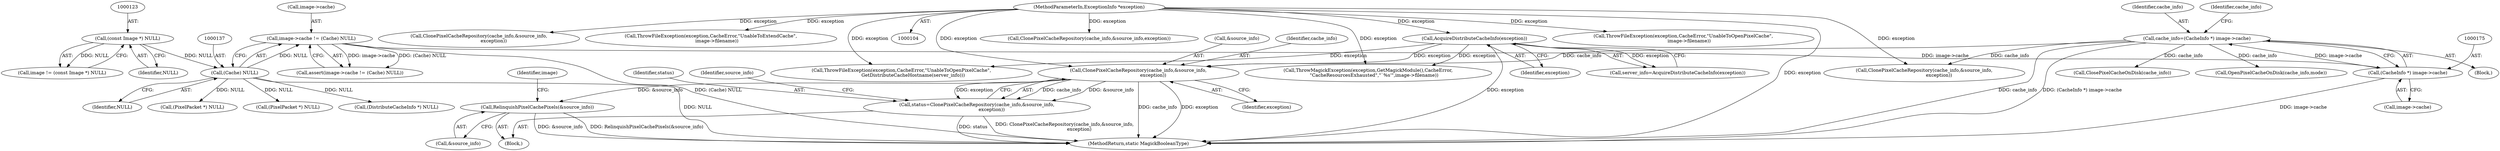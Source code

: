 digraph "0_ImageMagick_4e81ce8b07219c69a9aeccb0f7f7b927ca6db74c_0@pointer" {
"1000718" [label="(Call,ClonePixelCacheRepository(cache_info,&source_info,\n                    exception))"];
"1000172" [label="(Call,cache_info=(CacheInfo *) image->cache)"];
"1000174" [label="(Call,(CacheInfo *) image->cache)"];
"1000132" [label="(Call,image->cache != (Cache) NULL)"];
"1000136" [label="(Call,(Cache) NULL)"];
"1000122" [label="(Call,(const Image *) NULL)"];
"1000630" [label="(Call,AcquireDistributeCacheInfo(exception))"];
"1000107" [label="(MethodParameterIn,ExceptionInfo *exception)"];
"1000716" [label="(Call,status=ClonePixelCacheRepository(cache_info,&source_info,\n                    exception))"];
"1000723" [label="(Call,RelinquishPixelCachePixels(&source_info))"];
"1001123" [label="(Call,ClonePixelCacheRepository(cache_info,&source_info,exception))"];
"1000138" [label="(Identifier,NULL)"];
"1000649" [label="(Call,ThrowFileException(exception,CacheError,\"UnableToOpenPixelCache\",\n                GetDistributeCacheHostname(server_info)))"];
"1000516" [label="(Call,ClonePixelCacheRepository(cache_info,&source_info,\n                    exception))"];
"1000108" [label="(Block,)"];
"1000173" [label="(Identifier,cache_info)"];
"1000136" [label="(Call,(Cache) NULL)"];
"1000820" [label="(Call,ClosePixelCacheOnDisk(cache_info))"];
"1000176" [label="(Call,image->cache)"];
"1000840" [label="(Call,ThrowFileException(exception,CacheError,\"UnableToOpenPixelCache\",\n        image->filename))"];
"1000729" [label="(Identifier,image)"];
"1000630" [label="(Call,AcquireDistributeCacheInfo(exception))"];
"1000124" [label="(Identifier,NULL)"];
"1000628" [label="(Call,server_info=AcquireDistributeCacheInfo(exception))"];
"1000174" [label="(Call,(CacheInfo *) image->cache)"];
"1001191" [label="(MethodReturn,static MagickBooleanType)"];
"1000131" [label="(Call,assert(image->cache != (Cache) NULL))"];
"1000715" [label="(Block,)"];
"1000133" [label="(Call,image->cache)"];
"1000107" [label="(MethodParameterIn,ExceptionInfo *exception)"];
"1000717" [label="(Identifier,status)"];
"1000122" [label="(Call,(const Image *) NULL)"];
"1000718" [label="(Call,ClonePixelCacheRepository(cache_info,&source_info,\n                    exception))"];
"1000720" [label="(Call,&source_info)"];
"1000716" [label="(Call,status=ClonePixelCacheRepository(cache_info,&source_info,\n                    exception))"];
"1001037" [label="(Call,ClonePixelCacheRepository(cache_info,&source_info,\n                    exception))"];
"1000968" [label="(Call,(PixelPacket *) NULL)"];
"1000132" [label="(Call,image->cache != (Cache) NULL)"];
"1000120" [label="(Call,image != (const Image *) NULL)"];
"1000724" [label="(Call,&source_info)"];
"1000725" [label="(Identifier,source_info)"];
"1000719" [label="(Identifier,cache_info)"];
"1000867" [label="(Call,ThrowFileException(exception,CacheError,\"UnableToExtendCache\",\n        image->filename))"];
"1000796" [label="(Call,ThrowMagickException(exception,GetMagickModule(),CacheError,\n        \"CacheResourcesExhausted\",\"`%s'\",image->filename))"];
"1000722" [label="(Identifier,exception)"];
"1000830" [label="(Call,OpenPixelCacheOnDisk(cache_info,mode))"];
"1000455" [label="(Call,(PixelPacket *) NULL)"];
"1000631" [label="(Identifier,exception)"];
"1000182" [label="(Identifier,cache_info)"];
"1000723" [label="(Call,RelinquishPixelCachePixels(&source_info))"];
"1000635" [label="(Call,(DistributeCacheInfo *) NULL)"];
"1000172" [label="(Call,cache_info=(CacheInfo *) image->cache)"];
"1000718" -> "1000716"  [label="AST: "];
"1000718" -> "1000722"  [label="CFG: "];
"1000719" -> "1000718"  [label="AST: "];
"1000720" -> "1000718"  [label="AST: "];
"1000722" -> "1000718"  [label="AST: "];
"1000716" -> "1000718"  [label="CFG: "];
"1000718" -> "1001191"  [label="DDG: cache_info"];
"1000718" -> "1001191"  [label="DDG: exception"];
"1000718" -> "1000716"  [label="DDG: cache_info"];
"1000718" -> "1000716"  [label="DDG: &source_info"];
"1000718" -> "1000716"  [label="DDG: exception"];
"1000172" -> "1000718"  [label="DDG: cache_info"];
"1000630" -> "1000718"  [label="DDG: exception"];
"1000107" -> "1000718"  [label="DDG: exception"];
"1000718" -> "1000723"  [label="DDG: &source_info"];
"1000172" -> "1000108"  [label="AST: "];
"1000172" -> "1000174"  [label="CFG: "];
"1000173" -> "1000172"  [label="AST: "];
"1000174" -> "1000172"  [label="AST: "];
"1000182" -> "1000172"  [label="CFG: "];
"1000172" -> "1001191"  [label="DDG: cache_info"];
"1000172" -> "1001191"  [label="DDG: (CacheInfo *) image->cache"];
"1000174" -> "1000172"  [label="DDG: image->cache"];
"1000172" -> "1000516"  [label="DDG: cache_info"];
"1000172" -> "1000820"  [label="DDG: cache_info"];
"1000172" -> "1000830"  [label="DDG: cache_info"];
"1000174" -> "1000176"  [label="CFG: "];
"1000175" -> "1000174"  [label="AST: "];
"1000176" -> "1000174"  [label="AST: "];
"1000174" -> "1001191"  [label="DDG: image->cache"];
"1000132" -> "1000174"  [label="DDG: image->cache"];
"1000132" -> "1000131"  [label="AST: "];
"1000132" -> "1000136"  [label="CFG: "];
"1000133" -> "1000132"  [label="AST: "];
"1000136" -> "1000132"  [label="AST: "];
"1000131" -> "1000132"  [label="CFG: "];
"1000132" -> "1001191"  [label="DDG: (Cache) NULL"];
"1000132" -> "1000131"  [label="DDG: image->cache"];
"1000132" -> "1000131"  [label="DDG: (Cache) NULL"];
"1000136" -> "1000132"  [label="DDG: NULL"];
"1000136" -> "1000138"  [label="CFG: "];
"1000137" -> "1000136"  [label="AST: "];
"1000138" -> "1000136"  [label="AST: "];
"1000136" -> "1001191"  [label="DDG: NULL"];
"1000122" -> "1000136"  [label="DDG: NULL"];
"1000136" -> "1000455"  [label="DDG: NULL"];
"1000136" -> "1000635"  [label="DDG: NULL"];
"1000136" -> "1000968"  [label="DDG: NULL"];
"1000122" -> "1000120"  [label="AST: "];
"1000122" -> "1000124"  [label="CFG: "];
"1000123" -> "1000122"  [label="AST: "];
"1000124" -> "1000122"  [label="AST: "];
"1000120" -> "1000122"  [label="CFG: "];
"1000122" -> "1000120"  [label="DDG: NULL"];
"1000630" -> "1000628"  [label="AST: "];
"1000630" -> "1000631"  [label="CFG: "];
"1000631" -> "1000630"  [label="AST: "];
"1000628" -> "1000630"  [label="CFG: "];
"1000630" -> "1001191"  [label="DDG: exception"];
"1000630" -> "1000628"  [label="DDG: exception"];
"1000107" -> "1000630"  [label="DDG: exception"];
"1000630" -> "1000649"  [label="DDG: exception"];
"1000630" -> "1000796"  [label="DDG: exception"];
"1000107" -> "1000104"  [label="AST: "];
"1000107" -> "1001191"  [label="DDG: exception"];
"1000107" -> "1000516"  [label="DDG: exception"];
"1000107" -> "1000649"  [label="DDG: exception"];
"1000107" -> "1000796"  [label="DDG: exception"];
"1000107" -> "1000840"  [label="DDG: exception"];
"1000107" -> "1000867"  [label="DDG: exception"];
"1000107" -> "1001037"  [label="DDG: exception"];
"1000107" -> "1001123"  [label="DDG: exception"];
"1000716" -> "1000715"  [label="AST: "];
"1000717" -> "1000716"  [label="AST: "];
"1000725" -> "1000716"  [label="CFG: "];
"1000716" -> "1001191"  [label="DDG: status"];
"1000716" -> "1001191"  [label="DDG: ClonePixelCacheRepository(cache_info,&source_info,\n                    exception)"];
"1000723" -> "1000715"  [label="AST: "];
"1000723" -> "1000724"  [label="CFG: "];
"1000724" -> "1000723"  [label="AST: "];
"1000729" -> "1000723"  [label="CFG: "];
"1000723" -> "1001191"  [label="DDG: &source_info"];
"1000723" -> "1001191"  [label="DDG: RelinquishPixelCachePixels(&source_info)"];
}
